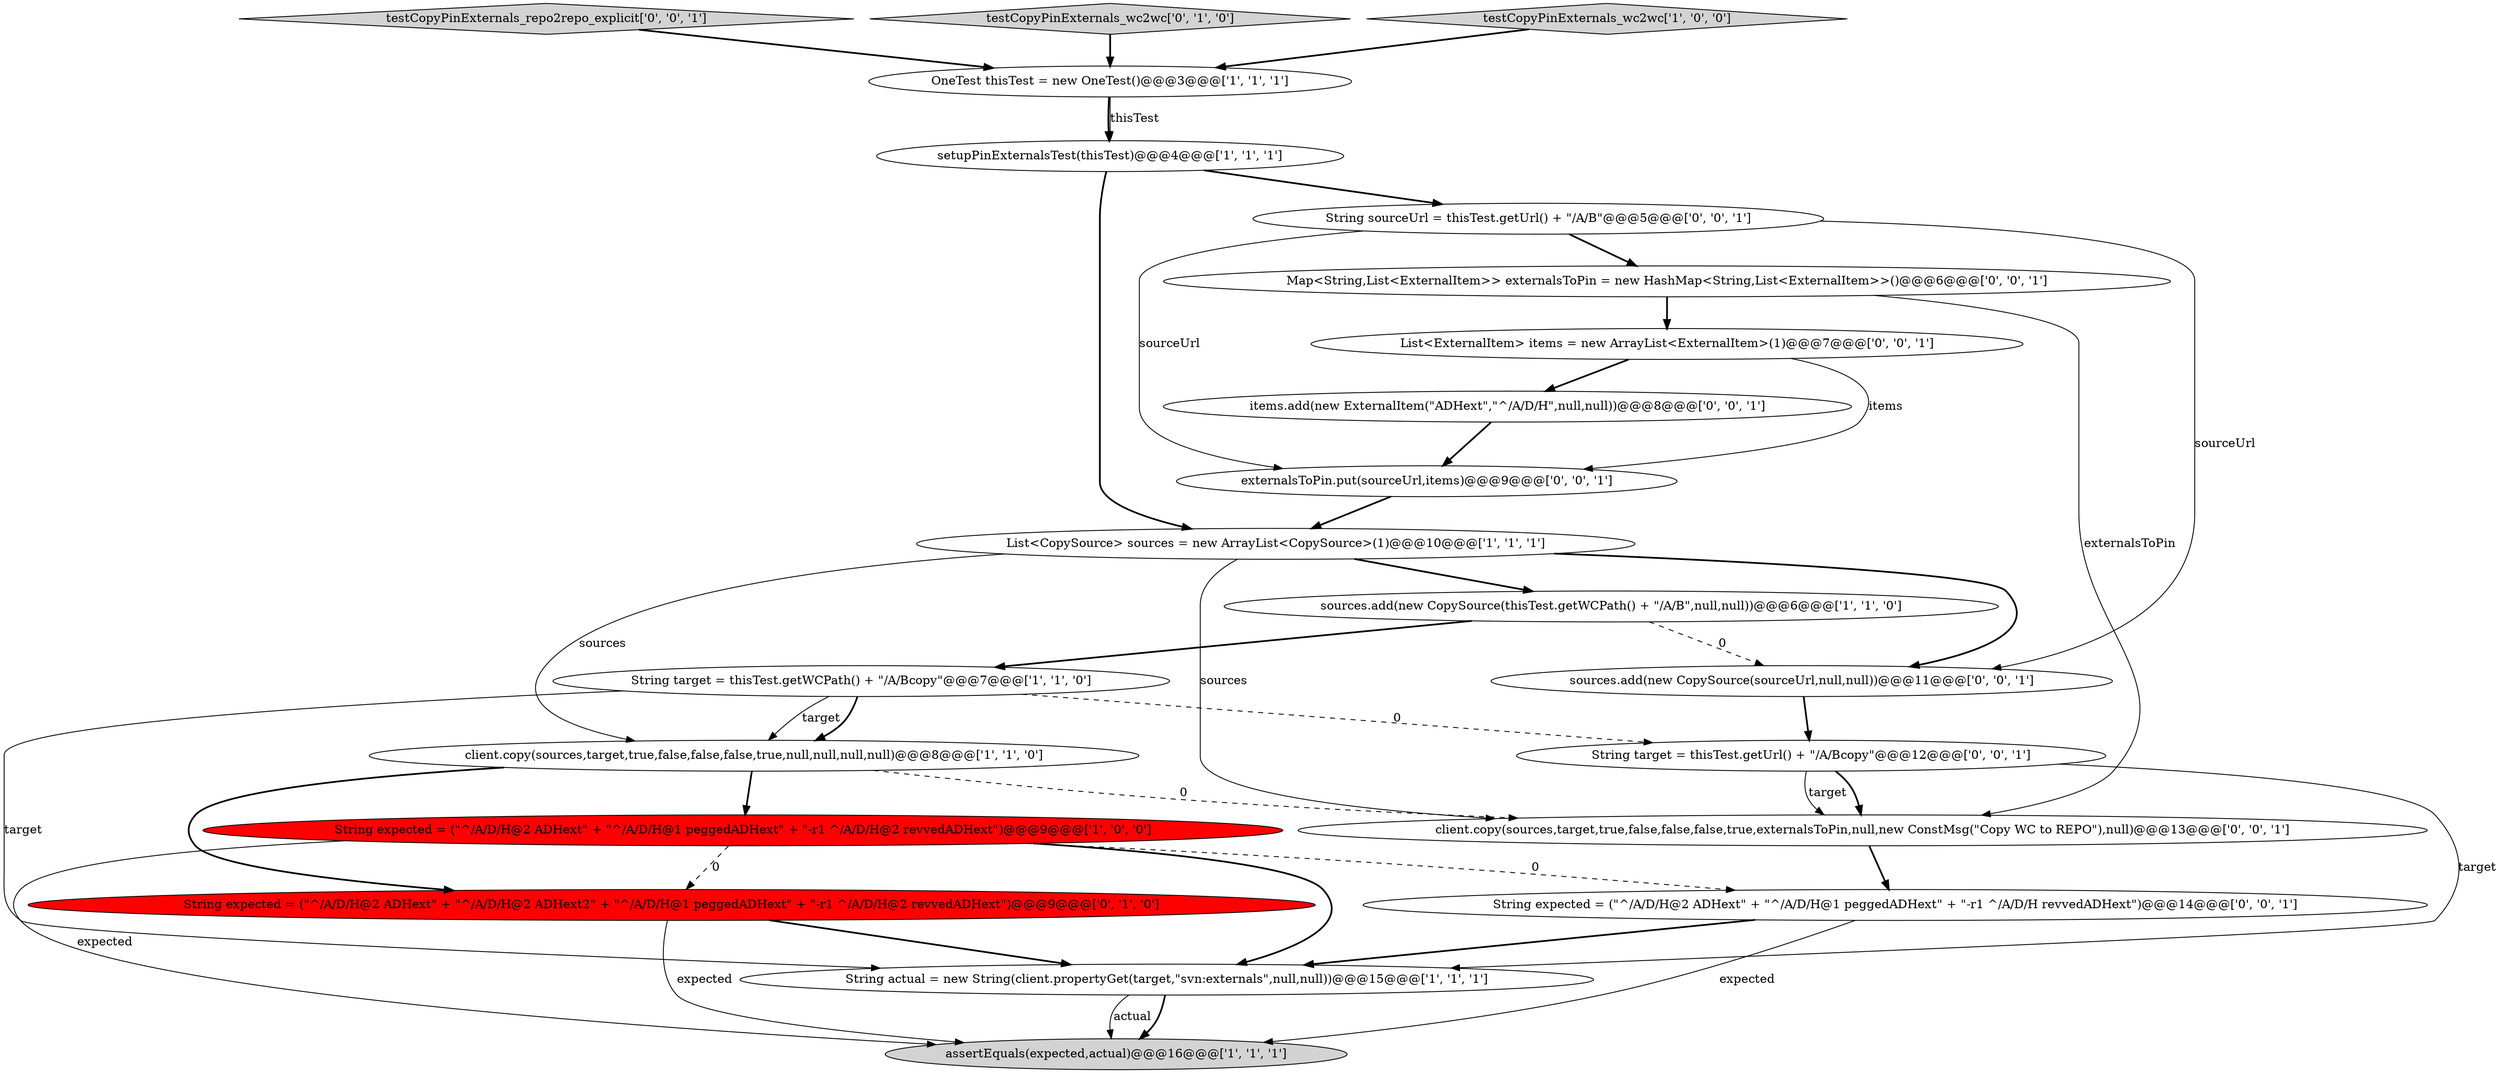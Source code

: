 digraph {
17 [style = filled, label = "List<ExternalItem> items = new ArrayList<ExternalItem>(1)@@@7@@@['0', '0', '1']", fillcolor = white, shape = ellipse image = "AAA0AAABBB3BBB"];
15 [style = filled, label = "String sourceUrl = thisTest.getUrl() + \"/A/B\"@@@5@@@['0', '0', '1']", fillcolor = white, shape = ellipse image = "AAA0AAABBB3BBB"];
1 [style = filled, label = "String actual = new String(client.propertyGet(target,\"svn:externals\",null,null))@@@15@@@['1', '1', '1']", fillcolor = white, shape = ellipse image = "AAA0AAABBB1BBB"];
5 [style = filled, label = "OneTest thisTest = new OneTest()@@@3@@@['1', '1', '1']", fillcolor = white, shape = ellipse image = "AAA0AAABBB1BBB"];
9 [style = filled, label = "setupPinExternalsTest(thisTest)@@@4@@@['1', '1', '1']", fillcolor = white, shape = ellipse image = "AAA0AAABBB1BBB"];
21 [style = filled, label = "items.add(new ExternalItem(\"ADHext\",\"^/A/D/H\",null,null))@@@8@@@['0', '0', '1']", fillcolor = white, shape = ellipse image = "AAA0AAABBB3BBB"];
16 [style = filled, label = "client.copy(sources,target,true,false,false,false,true,externalsToPin,null,new ConstMsg(\"Copy WC to REPO\"),null)@@@13@@@['0', '0', '1']", fillcolor = white, shape = ellipse image = "AAA0AAABBB3BBB"];
20 [style = filled, label = "testCopyPinExternals_repo2repo_explicit['0', '0', '1']", fillcolor = lightgray, shape = diamond image = "AAA0AAABBB3BBB"];
11 [style = filled, label = "String expected = (\"^/A/D/H@2 ADHext\" + \"^/A/D/H@2 ADHext2\" + \"^/A/D/H@1 peggedADHext\" + \"-r1 ^/A/D/H@2 revvedADHext\")@@@9@@@['0', '1', '0']", fillcolor = red, shape = ellipse image = "AAA1AAABBB2BBB"];
10 [style = filled, label = "testCopyPinExternals_wc2wc['0', '1', '0']", fillcolor = lightgray, shape = diamond image = "AAA0AAABBB2BBB"];
3 [style = filled, label = "String expected = (\"^/A/D/H@2 ADHext\" + \"^/A/D/H@1 peggedADHext\" + \"-r1 ^/A/D/H@2 revvedADHext\")@@@9@@@['1', '0', '0']", fillcolor = red, shape = ellipse image = "AAA1AAABBB1BBB"];
2 [style = filled, label = "List<CopySource> sources = new ArrayList<CopySource>(1)@@@10@@@['1', '1', '1']", fillcolor = white, shape = ellipse image = "AAA0AAABBB1BBB"];
6 [style = filled, label = "sources.add(new CopySource(thisTest.getWCPath() + \"/A/B\",null,null))@@@6@@@['1', '1', '0']", fillcolor = white, shape = ellipse image = "AAA0AAABBB1BBB"];
12 [style = filled, label = "String expected = (\"^/A/D/H@2 ADHext\" + \"^/A/D/H@1 peggedADHext\" + \"-r1 ^/A/D/H revvedADHext\")@@@14@@@['0', '0', '1']", fillcolor = white, shape = ellipse image = "AAA0AAABBB3BBB"];
18 [style = filled, label = "sources.add(new CopySource(sourceUrl,null,null))@@@11@@@['0', '0', '1']", fillcolor = white, shape = ellipse image = "AAA0AAABBB3BBB"];
4 [style = filled, label = "client.copy(sources,target,true,false,false,false,true,null,null,null,null)@@@8@@@['1', '1', '0']", fillcolor = white, shape = ellipse image = "AAA0AAABBB1BBB"];
8 [style = filled, label = "String target = thisTest.getWCPath() + \"/A/Bcopy\"@@@7@@@['1', '1', '0']", fillcolor = white, shape = ellipse image = "AAA0AAABBB1BBB"];
13 [style = filled, label = "String target = thisTest.getUrl() + \"/A/Bcopy\"@@@12@@@['0', '0', '1']", fillcolor = white, shape = ellipse image = "AAA0AAABBB3BBB"];
14 [style = filled, label = "Map<String,List<ExternalItem>> externalsToPin = new HashMap<String,List<ExternalItem>>()@@@6@@@['0', '0', '1']", fillcolor = white, shape = ellipse image = "AAA0AAABBB3BBB"];
7 [style = filled, label = "testCopyPinExternals_wc2wc['1', '0', '0']", fillcolor = lightgray, shape = diamond image = "AAA0AAABBB1BBB"];
0 [style = filled, label = "assertEquals(expected,actual)@@@16@@@['1', '1', '1']", fillcolor = lightgray, shape = ellipse image = "AAA0AAABBB1BBB"];
19 [style = filled, label = "externalsToPin.put(sourceUrl,items)@@@9@@@['0', '0', '1']", fillcolor = white, shape = ellipse image = "AAA0AAABBB3BBB"];
4->3 [style = bold, label=""];
4->16 [style = dashed, label="0"];
5->9 [style = bold, label=""];
14->16 [style = solid, label="externalsToPin"];
3->1 [style = bold, label=""];
15->14 [style = bold, label=""];
9->2 [style = bold, label=""];
11->1 [style = bold, label=""];
2->6 [style = bold, label=""];
21->19 [style = bold, label=""];
8->4 [style = solid, label="target"];
2->4 [style = solid, label="sources"];
2->18 [style = bold, label=""];
14->17 [style = bold, label=""];
1->0 [style = bold, label=""];
1->0 [style = solid, label="actual"];
19->2 [style = bold, label=""];
12->1 [style = bold, label=""];
13->1 [style = solid, label="target"];
13->16 [style = bold, label=""];
12->0 [style = solid, label="expected"];
20->5 [style = bold, label=""];
15->18 [style = solid, label="sourceUrl"];
3->0 [style = solid, label="expected"];
6->18 [style = dashed, label="0"];
8->13 [style = dashed, label="0"];
7->5 [style = bold, label=""];
17->19 [style = solid, label="items"];
10->5 [style = bold, label=""];
3->12 [style = dashed, label="0"];
9->15 [style = bold, label=""];
8->1 [style = solid, label="target"];
5->9 [style = solid, label="thisTest"];
6->8 [style = bold, label=""];
18->13 [style = bold, label=""];
2->16 [style = solid, label="sources"];
8->4 [style = bold, label=""];
4->11 [style = bold, label=""];
15->19 [style = solid, label="sourceUrl"];
11->0 [style = solid, label="expected"];
17->21 [style = bold, label=""];
16->12 [style = bold, label=""];
3->11 [style = dashed, label="0"];
13->16 [style = solid, label="target"];
}
